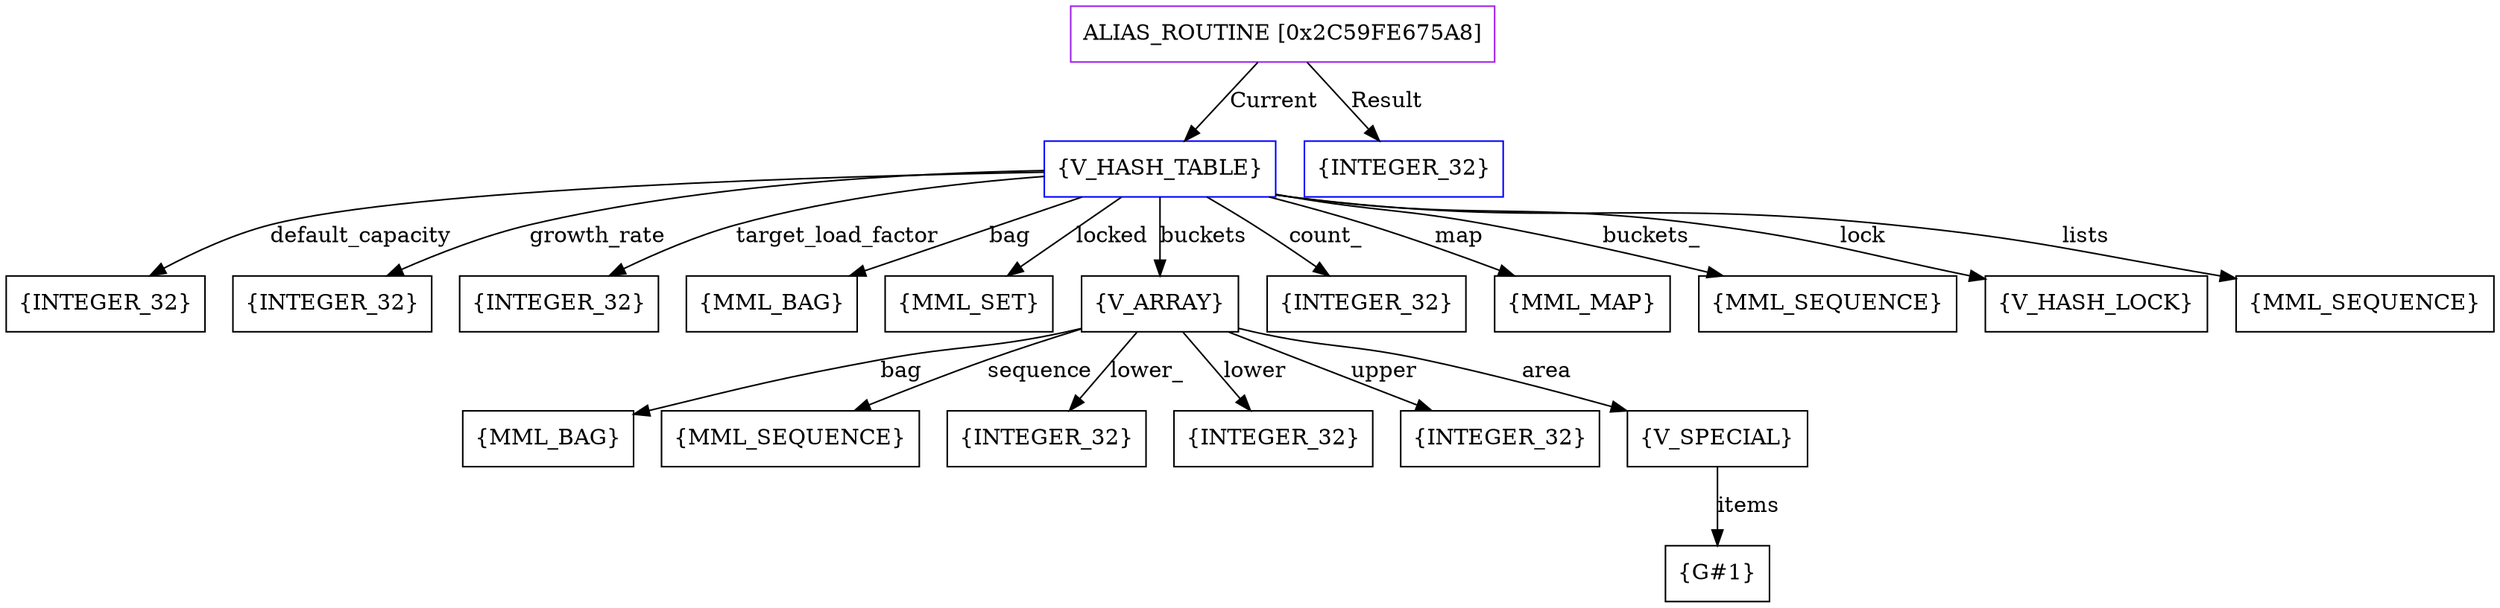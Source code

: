 digraph g {
	node [shape=box]
	b1[color=purple label=<ALIAS_ROUTINE [0x2C59FE675A8]>]
	b2[color=blue label=<{V_HASH_TABLE}>]
	b3[label=<{INTEGER_32}>]
	b4[label=<{INTEGER_32}>]
	b5[label=<{INTEGER_32}>]
	b6[label=<{MML_BAG}>]
	b7[label=<{MML_SET}>]
	b8[label=<{V_ARRAY}>]
	b9[label=<{MML_BAG}>]
	b10[label=<{MML_SEQUENCE}>]
	b11[label=<{INTEGER_32}>]
	b12[label=<{INTEGER_32}>]
	b13[label=<{INTEGER_32}>]
	b14[label=<{V_SPECIAL}>]
	b15[label=<{G#1}>]
	b16[label=<{INTEGER_32}>]
	b17[label=<{MML_MAP}>]
	b18[label=<{MML_SEQUENCE}>]
	b19[label=<{V_HASH_LOCK}>]
	b20[label=<{MML_SEQUENCE}>]
	b21[color=blue label=<{INTEGER_32}>]
	b1->b2[label=<Current>]
	b2->b3[label=<default_capacity>]
	b2->b4[label=<growth_rate>]
	b2->b5[label=<target_load_factor>]
	b2->b6[label=<bag>]
	b2->b7[label=<locked>]
	b2->b8[label=<buckets>]
	b8->b9[label=<bag>]
	b8->b10[label=<sequence>]
	b8->b11[label=<lower_>]
	b8->b12[label=<lower>]
	b8->b13[label=<upper>]
	b8->b14[label=<area>]
	b14->b15[label=<items>]
	b2->b16[label=<count_>]
	b2->b17[label=<map>]
	b2->b18[label=<buckets_>]
	b2->b19[label=<lock>]
	b2->b20[label=<lists>]
	b1->b21[label=<Result>]
}
